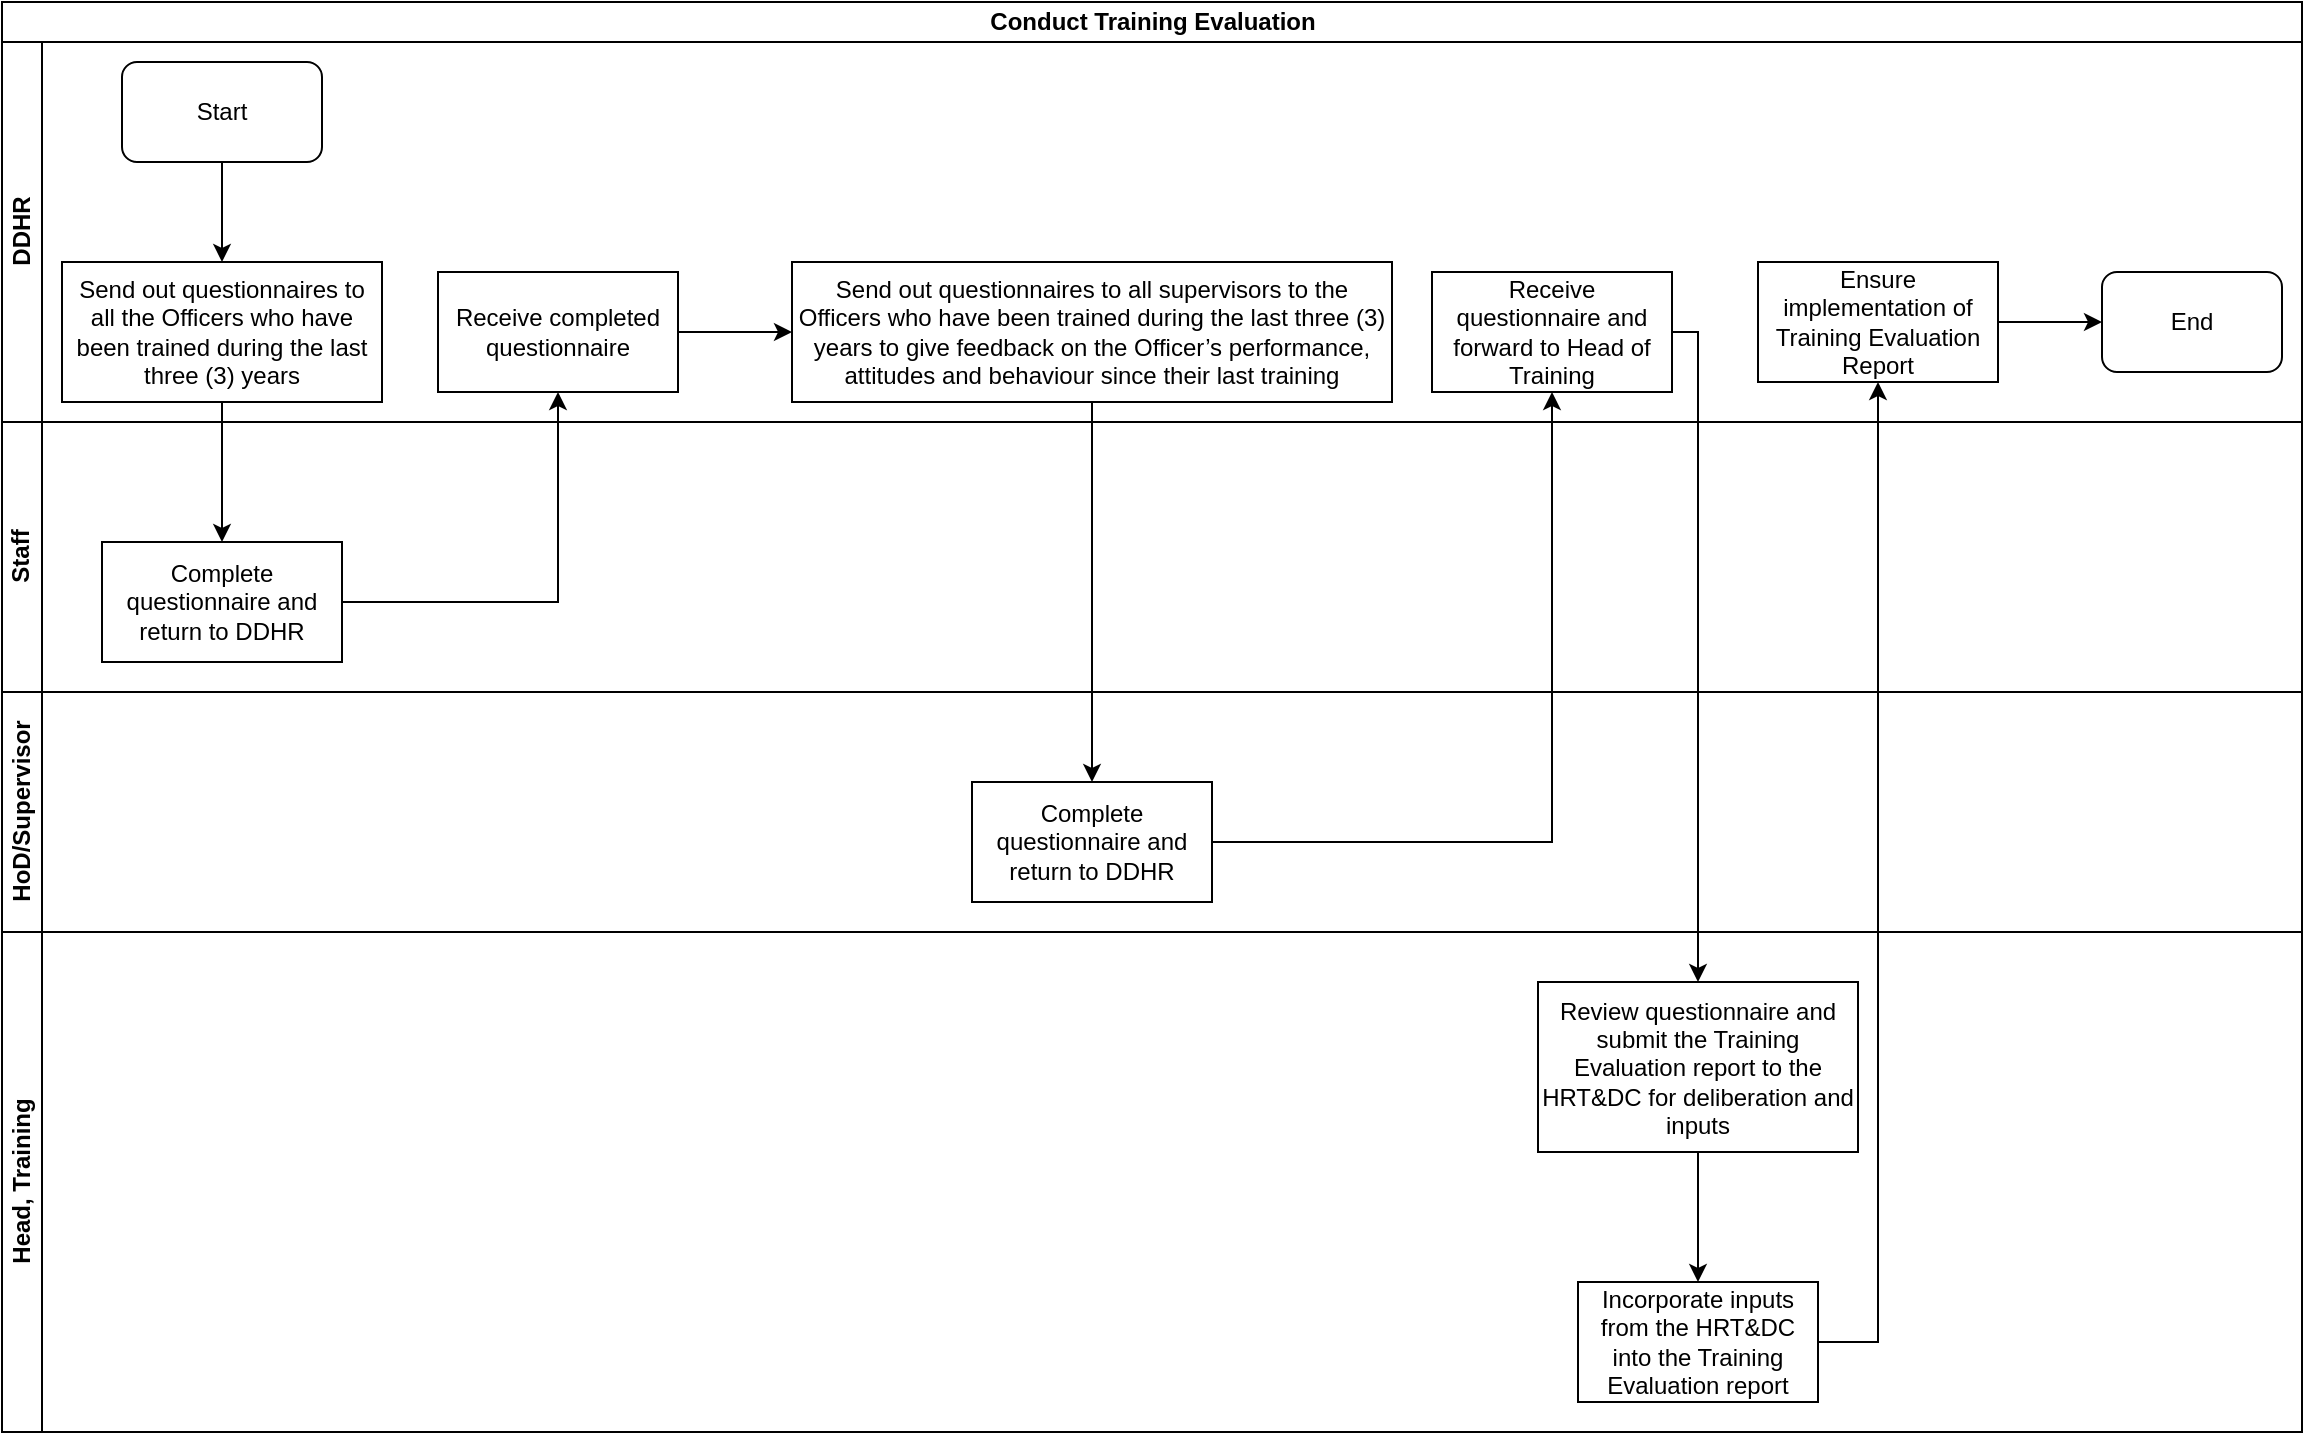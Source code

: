 <mxfile version="13.10.4" type="github">
  <diagram id="C-Z9xWYiqcwN5YgLJnE1" name="Page-1">
    <mxGraphModel dx="1038" dy="547" grid="1" gridSize="10" guides="1" tooltips="1" connect="1" arrows="1" fold="1" page="1" pageScale="1" pageWidth="1169" pageHeight="827" math="0" shadow="0">
      <root>
        <mxCell id="0" />
        <mxCell id="1" parent="0" />
        <mxCell id="J6xqg7GXFHYMLYkUjcn5-1" value="Conduct Training Evaluation" style="swimlane;html=1;childLayout=stackLayout;resizeParent=1;resizeParentMax=0;horizontal=1;startSize=20;horizontalStack=0;" parent="1" vertex="1">
          <mxGeometry x="10" y="10" width="1150" height="715" as="geometry" />
        </mxCell>
        <mxCell id="9-p3QIqHMCxuxGA2po6K-8" value="" style="edgeStyle=orthogonalEdgeStyle;rounded=0;orthogonalLoop=1;jettySize=auto;html=1;" edge="1" parent="J6xqg7GXFHYMLYkUjcn5-1" source="9-p3QIqHMCxuxGA2po6K-2" target="9-p3QIqHMCxuxGA2po6K-7">
          <mxGeometry relative="1" as="geometry" />
        </mxCell>
        <mxCell id="9-p3QIqHMCxuxGA2po6K-10" value="" style="edgeStyle=orthogonalEdgeStyle;rounded=0;orthogonalLoop=1;jettySize=auto;html=1;" edge="1" parent="J6xqg7GXFHYMLYkUjcn5-1" source="9-p3QIqHMCxuxGA2po6K-7" target="9-p3QIqHMCxuxGA2po6K-9">
          <mxGeometry relative="1" as="geometry" />
        </mxCell>
        <mxCell id="9-p3QIqHMCxuxGA2po6K-14" value="" style="edgeStyle=orthogonalEdgeStyle;rounded=0;orthogonalLoop=1;jettySize=auto;html=1;" edge="1" parent="J6xqg7GXFHYMLYkUjcn5-1" source="9-p3QIqHMCxuxGA2po6K-5" target="9-p3QIqHMCxuxGA2po6K-13">
          <mxGeometry relative="1" as="geometry" />
        </mxCell>
        <mxCell id="9-p3QIqHMCxuxGA2po6K-18" value="" style="edgeStyle=orthogonalEdgeStyle;rounded=0;orthogonalLoop=1;jettySize=auto;html=1;" edge="1" parent="J6xqg7GXFHYMLYkUjcn5-1" source="9-p3QIqHMCxuxGA2po6K-13" target="9-p3QIqHMCxuxGA2po6K-17">
          <mxGeometry relative="1" as="geometry" />
        </mxCell>
        <mxCell id="9-p3QIqHMCxuxGA2po6K-20" value="" style="edgeStyle=orthogonalEdgeStyle;rounded=0;orthogonalLoop=1;jettySize=auto;html=1;entryX=0.5;entryY=0;entryDx=0;entryDy=0;" edge="1" parent="J6xqg7GXFHYMLYkUjcn5-1" source="9-p3QIqHMCxuxGA2po6K-17" target="9-p3QIqHMCxuxGA2po6K-19">
          <mxGeometry relative="1" as="geometry">
            <Array as="points">
              <mxPoint x="848" y="165" />
            </Array>
          </mxGeometry>
        </mxCell>
        <mxCell id="9-p3QIqHMCxuxGA2po6K-24" value="" style="edgeStyle=orthogonalEdgeStyle;rounded=0;orthogonalLoop=1;jettySize=auto;html=1;" edge="1" parent="J6xqg7GXFHYMLYkUjcn5-1" source="9-p3QIqHMCxuxGA2po6K-21" target="9-p3QIqHMCxuxGA2po6K-23">
          <mxGeometry relative="1" as="geometry">
            <Array as="points">
              <mxPoint x="938" y="670" />
            </Array>
          </mxGeometry>
        </mxCell>
        <mxCell id="J6xqg7GXFHYMLYkUjcn5-2" value="DDHR" style="swimlane;html=1;startSize=20;horizontal=0;" parent="J6xqg7GXFHYMLYkUjcn5-1" vertex="1">
          <mxGeometry y="20" width="1150" height="190" as="geometry" />
        </mxCell>
        <mxCell id="9-p3QIqHMCxuxGA2po6K-1" value="Start" style="rounded=1;whiteSpace=wrap;html=1;" vertex="1" parent="J6xqg7GXFHYMLYkUjcn5-2">
          <mxGeometry x="60" y="10" width="100" height="50" as="geometry" />
        </mxCell>
        <mxCell id="9-p3QIqHMCxuxGA2po6K-2" value="Send out questionnaires to all the Officers who have been trained during the last three (3) years" style="rounded=0;whiteSpace=wrap;html=1;" vertex="1" parent="J6xqg7GXFHYMLYkUjcn5-2">
          <mxGeometry x="30" y="110" width="160" height="70" as="geometry" />
        </mxCell>
        <mxCell id="9-p3QIqHMCxuxGA2po6K-4" value="" style="edgeStyle=orthogonalEdgeStyle;rounded=0;orthogonalLoop=1;jettySize=auto;html=1;entryX=0.5;entryY=0;entryDx=0;entryDy=0;" edge="1" parent="J6xqg7GXFHYMLYkUjcn5-2" source="9-p3QIqHMCxuxGA2po6K-1" target="9-p3QIqHMCxuxGA2po6K-2">
          <mxGeometry relative="1" as="geometry">
            <mxPoint x="110" y="135" as="targetPoint" />
          </mxGeometry>
        </mxCell>
        <mxCell id="9-p3QIqHMCxuxGA2po6K-5" value="Send out questionnaires to all supervisors to the Officers who have been trained during the last three (3) years to give feedback on the Officer’s performance, attitudes and behaviour since their last training" style="whiteSpace=wrap;html=1;rounded=0;" vertex="1" parent="J6xqg7GXFHYMLYkUjcn5-2">
          <mxGeometry x="395" y="110" width="300" height="70" as="geometry" />
        </mxCell>
        <mxCell id="9-p3QIqHMCxuxGA2po6K-9" value="Receive completed questionnaire" style="whiteSpace=wrap;html=1;rounded=0;" vertex="1" parent="J6xqg7GXFHYMLYkUjcn5-2">
          <mxGeometry x="218" y="115" width="120" height="60" as="geometry" />
        </mxCell>
        <mxCell id="9-p3QIqHMCxuxGA2po6K-12" value="" style="edgeStyle=orthogonalEdgeStyle;rounded=0;orthogonalLoop=1;jettySize=auto;html=1;" edge="1" parent="J6xqg7GXFHYMLYkUjcn5-2" source="9-p3QIqHMCxuxGA2po6K-9" target="9-p3QIqHMCxuxGA2po6K-5">
          <mxGeometry relative="1" as="geometry">
            <mxPoint x="418" y="145" as="targetPoint" />
          </mxGeometry>
        </mxCell>
        <mxCell id="9-p3QIqHMCxuxGA2po6K-17" value="Receive questionnaire and forward to Head of Training" style="whiteSpace=wrap;html=1;rounded=0;" vertex="1" parent="J6xqg7GXFHYMLYkUjcn5-2">
          <mxGeometry x="715" y="115" width="120" height="60" as="geometry" />
        </mxCell>
        <mxCell id="9-p3QIqHMCxuxGA2po6K-23" value="Ensure implementation of Training Evaluation Report" style="whiteSpace=wrap;html=1;rounded=0;" vertex="1" parent="J6xqg7GXFHYMLYkUjcn5-2">
          <mxGeometry x="878" y="110" width="120" height="60" as="geometry" />
        </mxCell>
        <mxCell id="9-p3QIqHMCxuxGA2po6K-25" value="End" style="rounded=1;whiteSpace=wrap;html=1;" vertex="1" parent="J6xqg7GXFHYMLYkUjcn5-2">
          <mxGeometry x="1050" y="115" width="90" height="50" as="geometry" />
        </mxCell>
        <mxCell id="9-p3QIqHMCxuxGA2po6K-27" value="" style="edgeStyle=orthogonalEdgeStyle;rounded=0;orthogonalLoop=1;jettySize=auto;html=1;entryX=0;entryY=0.5;entryDx=0;entryDy=0;" edge="1" parent="J6xqg7GXFHYMLYkUjcn5-2" source="9-p3QIqHMCxuxGA2po6K-23" target="9-p3QIqHMCxuxGA2po6K-25">
          <mxGeometry relative="1" as="geometry">
            <mxPoint x="1078" y="140" as="targetPoint" />
          </mxGeometry>
        </mxCell>
        <mxCell id="J6xqg7GXFHYMLYkUjcn5-3" value="Staff" style="swimlane;html=1;startSize=20;horizontal=0;" parent="J6xqg7GXFHYMLYkUjcn5-1" vertex="1">
          <mxGeometry y="210" width="1150" height="135" as="geometry" />
        </mxCell>
        <mxCell id="9-p3QIqHMCxuxGA2po6K-7" value="Complete questionnaire and return to DDHR" style="whiteSpace=wrap;html=1;rounded=0;" vertex="1" parent="J6xqg7GXFHYMLYkUjcn5-3">
          <mxGeometry x="50" y="60" width="120" height="60" as="geometry" />
        </mxCell>
        <mxCell id="J6xqg7GXFHYMLYkUjcn5-4" value="HoD/Supervisor" style="swimlane;html=1;startSize=20;horizontal=0;" parent="J6xqg7GXFHYMLYkUjcn5-1" vertex="1">
          <mxGeometry y="345" width="1150" height="120" as="geometry" />
        </mxCell>
        <mxCell id="9-p3QIqHMCxuxGA2po6K-13" value="Complete questionnaire and return to DDHR" style="whiteSpace=wrap;html=1;rounded=0;" vertex="1" parent="J6xqg7GXFHYMLYkUjcn5-4">
          <mxGeometry x="485" y="45" width="120" height="60" as="geometry" />
        </mxCell>
        <mxCell id="9-p3QIqHMCxuxGA2po6K-15" value="Head, Training" style="swimlane;html=1;startSize=20;horizontal=0;" vertex="1" parent="J6xqg7GXFHYMLYkUjcn5-1">
          <mxGeometry y="465" width="1150" height="250" as="geometry" />
        </mxCell>
        <mxCell id="9-p3QIqHMCxuxGA2po6K-19" value="Review questionnaire and submit the Training Evaluation report to the HRT&amp;amp;DC for deliberation and inputs" style="whiteSpace=wrap;html=1;rounded=0;" vertex="1" parent="9-p3QIqHMCxuxGA2po6K-15">
          <mxGeometry x="768" y="25" width="160" height="85" as="geometry" />
        </mxCell>
        <mxCell id="9-p3QIqHMCxuxGA2po6K-21" value="Incorporate inputs from the HRT&amp;amp;DC into the Training Evaluation report" style="whiteSpace=wrap;html=1;rounded=0;" vertex="1" parent="9-p3QIqHMCxuxGA2po6K-15">
          <mxGeometry x="788" y="175" width="120" height="60" as="geometry" />
        </mxCell>
        <mxCell id="9-p3QIqHMCxuxGA2po6K-22" value="" style="edgeStyle=orthogonalEdgeStyle;rounded=0;orthogonalLoop=1;jettySize=auto;html=1;" edge="1" parent="9-p3QIqHMCxuxGA2po6K-15" source="9-p3QIqHMCxuxGA2po6K-19" target="9-p3QIqHMCxuxGA2po6K-21">
          <mxGeometry relative="1" as="geometry" />
        </mxCell>
      </root>
    </mxGraphModel>
  </diagram>
</mxfile>

